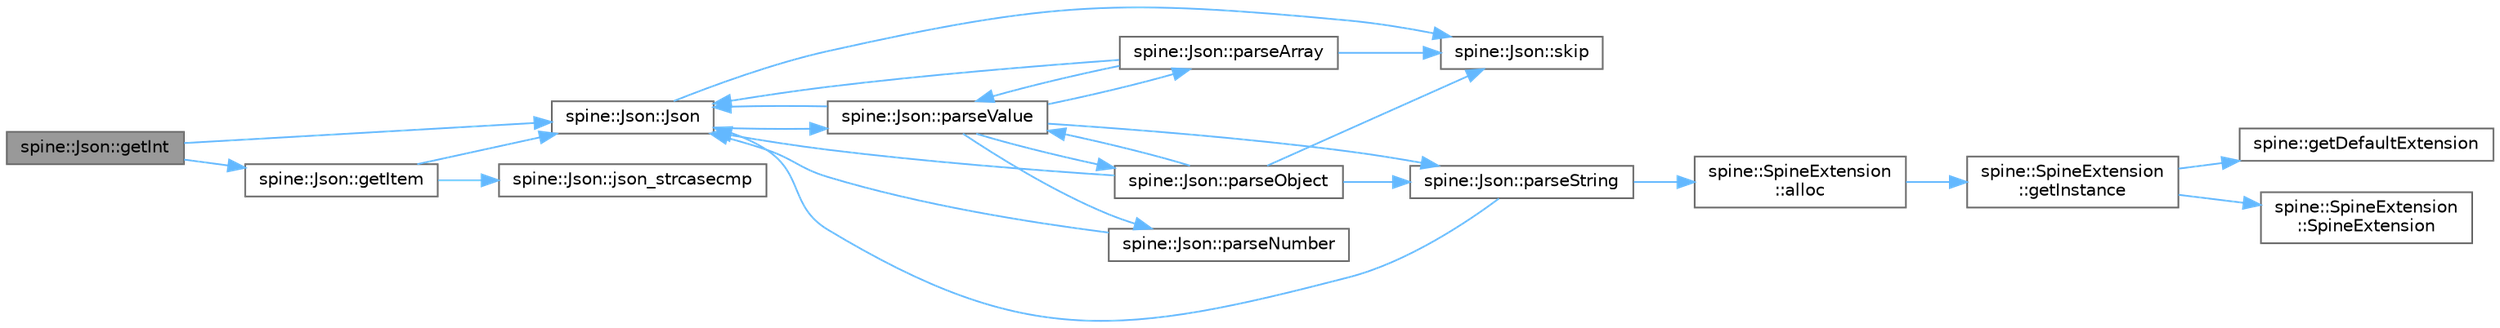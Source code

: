 digraph "spine::Json::getInt"
{
 // LATEX_PDF_SIZE
  bgcolor="transparent";
  edge [fontname=Helvetica,fontsize=10,labelfontname=Helvetica,labelfontsize=10];
  node [fontname=Helvetica,fontsize=10,shape=box,height=0.2,width=0.4];
  rankdir="LR";
  Node1 [id="Node000001",label="spine::Json::getInt",height=0.2,width=0.4,color="gray40", fillcolor="grey60", style="filled", fontcolor="black",tooltip=" "];
  Node1 -> Node2 [id="edge1_Node000001_Node000002",color="steelblue1",style="solid",tooltip=" "];
  Node2 [id="Node000002",label="spine::Json::getItem",height=0.2,width=0.4,color="grey40", fillcolor="white", style="filled",URL="$classspine_1_1_json.html#a323316bfa90a9ce81bae920f4b7c1c0d",tooltip=" "];
  Node2 -> Node3 [id="edge2_Node000002_Node000003",color="steelblue1",style="solid",tooltip=" "];
  Node3 [id="Node000003",label="spine::Json::Json",height=0.2,width=0.4,color="grey40", fillcolor="white", style="filled",URL="$classspine_1_1_json.html#a0fcb84cf9d016ce27fa37cd5ae206018",tooltip=" "];
  Node3 -> Node4 [id="edge3_Node000003_Node000004",color="steelblue1",style="solid",tooltip=" "];
  Node4 [id="Node000004",label="spine::Json::parseValue",height=0.2,width=0.4,color="grey40", fillcolor="white", style="filled",URL="$classspine_1_1_json.html#a5341c71cbacfb9afeb5f281ee37a6d2e",tooltip=" "];
  Node4 -> Node3 [id="edge4_Node000004_Node000003",color="steelblue1",style="solid",tooltip=" "];
  Node4 -> Node5 [id="edge5_Node000004_Node000005",color="steelblue1",style="solid",tooltip=" "];
  Node5 [id="Node000005",label="spine::Json::parseArray",height=0.2,width=0.4,color="grey40", fillcolor="white", style="filled",URL="$classspine_1_1_json.html#ad22172ff64de9024924600079a27f695",tooltip=" "];
  Node5 -> Node3 [id="edge6_Node000005_Node000003",color="steelblue1",style="solid",tooltip=" "];
  Node5 -> Node4 [id="edge7_Node000005_Node000004",color="steelblue1",style="solid",tooltip=" "];
  Node5 -> Node6 [id="edge8_Node000005_Node000006",color="steelblue1",style="solid",tooltip=" "];
  Node6 [id="Node000006",label="spine::Json::skip",height=0.2,width=0.4,color="grey40", fillcolor="white", style="filled",URL="$classspine_1_1_json.html#ad9a4368a8a5b5b7cdf4b376cb51a3109",tooltip=" "];
  Node4 -> Node7 [id="edge9_Node000004_Node000007",color="steelblue1",style="solid",tooltip=" "];
  Node7 [id="Node000007",label="spine::Json::parseNumber",height=0.2,width=0.4,color="grey40", fillcolor="white", style="filled",URL="$classspine_1_1_json.html#ae8d9adf0143d0d9074678b0e7c610d89",tooltip=" "];
  Node7 -> Node3 [id="edge10_Node000007_Node000003",color="steelblue1",style="solid",tooltip=" "];
  Node4 -> Node8 [id="edge11_Node000004_Node000008",color="steelblue1",style="solid",tooltip=" "];
  Node8 [id="Node000008",label="spine::Json::parseObject",height=0.2,width=0.4,color="grey40", fillcolor="white", style="filled",URL="$classspine_1_1_json.html#a107254e0c570ce0526c417917210e77f",tooltip=" "];
  Node8 -> Node3 [id="edge12_Node000008_Node000003",color="steelblue1",style="solid",tooltip=" "];
  Node8 -> Node9 [id="edge13_Node000008_Node000009",color="steelblue1",style="solid",tooltip=" "];
  Node9 [id="Node000009",label="spine::Json::parseString",height=0.2,width=0.4,color="grey40", fillcolor="white", style="filled",URL="$classspine_1_1_json.html#abe542f18a9826bf7532b102e2ad4fd3c",tooltip=" "];
  Node9 -> Node10 [id="edge14_Node000009_Node000010",color="steelblue1",style="solid",tooltip=" "];
  Node10 [id="Node000010",label="spine::SpineExtension\l::alloc",height=0.2,width=0.4,color="grey40", fillcolor="white", style="filled",URL="$classspine_1_1_spine_extension.html#a220903a1a9a94bb1d9719f192ff5a469",tooltip=" "];
  Node10 -> Node11 [id="edge15_Node000010_Node000011",color="steelblue1",style="solid",tooltip=" "];
  Node11 [id="Node000011",label="spine::SpineExtension\l::getInstance",height=0.2,width=0.4,color="grey40", fillcolor="white", style="filled",URL="$classspine_1_1_spine_extension.html#ab60f2a37a933de36919feea9a33de55b",tooltip=" "];
  Node11 -> Node12 [id="edge16_Node000011_Node000012",color="steelblue1",style="solid",tooltip=" "];
  Node12 [id="Node000012",label="spine::getDefaultExtension",height=0.2,width=0.4,color="grey40", fillcolor="white", style="filled",URL="$namespacespine.html#a24f615f096f30200fe83c7a9cc811f75",tooltip=" "];
  Node11 -> Node13 [id="edge17_Node000011_Node000013",color="steelblue1",style="solid",tooltip=" "];
  Node13 [id="Node000013",label="spine::SpineExtension\l::SpineExtension",height=0.2,width=0.4,color="grey40", fillcolor="white", style="filled",URL="$classspine_1_1_spine_extension.html#ae8793479e170e386fa72946ca48758ab",tooltip=" "];
  Node9 -> Node3 [id="edge18_Node000009_Node000003",color="steelblue1",style="solid",tooltip=" "];
  Node8 -> Node4 [id="edge19_Node000008_Node000004",color="steelblue1",style="solid",tooltip=" "];
  Node8 -> Node6 [id="edge20_Node000008_Node000006",color="steelblue1",style="solid",tooltip=" "];
  Node4 -> Node9 [id="edge21_Node000004_Node000009",color="steelblue1",style="solid",tooltip=" "];
  Node3 -> Node6 [id="edge22_Node000003_Node000006",color="steelblue1",style="solid",tooltip=" "];
  Node2 -> Node14 [id="edge23_Node000002_Node000014",color="steelblue1",style="solid",tooltip=" "];
  Node14 [id="Node000014",label="spine::Json::json_strcasecmp",height=0.2,width=0.4,color="grey40", fillcolor="white", style="filled",URL="$classspine_1_1_json.html#ab85731235bcc9da33d6fb7f3b66a1fef",tooltip=" "];
  Node1 -> Node3 [id="edge24_Node000001_Node000003",color="steelblue1",style="solid",tooltip=" "];
}
